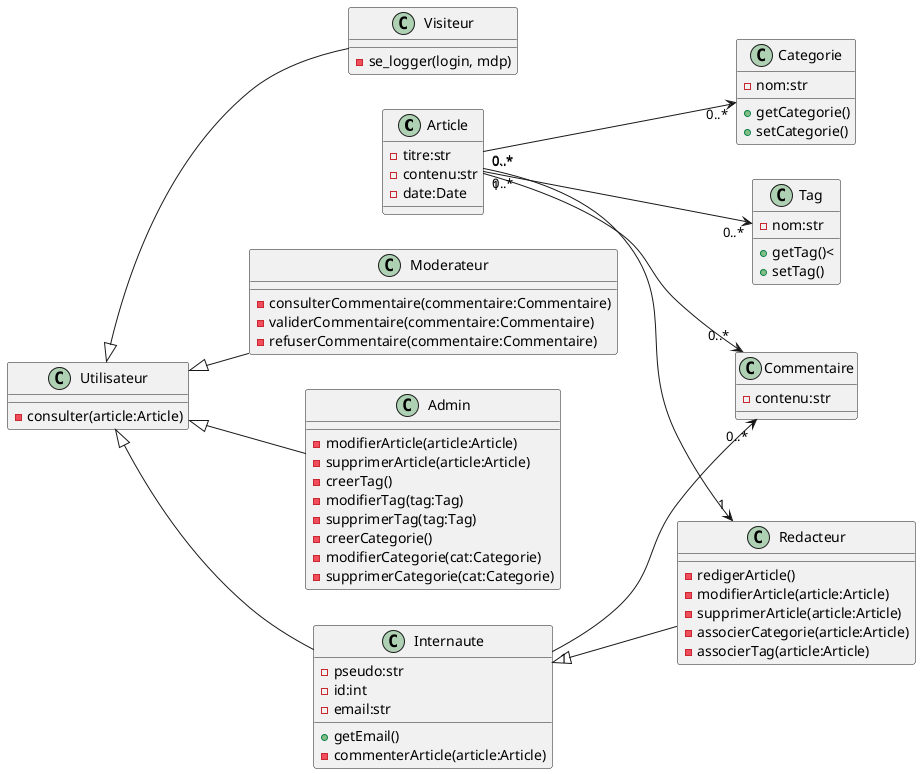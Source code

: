 @startuml Classe

class Article{
-titre:str 
-contenu:str
-date:Date
}

class Commentaire{
    -contenu:str
}

class Categorie{
    -nom:str
    +getCategorie()
    +setCategorie()
}

class Tag{
    -nom:str
    +getTag()<
    +setTag()
}

class Utilisateur{
    - consulter(article:Article)
}

class Visiteur extends Utilisateur{
    -se_logger(login, mdp)
}


class Internaute extends Utilisateur{
    - pseudo:str
    - id:int
    - email:str
    
    + getEmail()
    -commenterArticle(article:Article)
}

class Redacteur extends Internaute{
    - redigerArticle()
    - modifierArticle(article:Article)
    - supprimerArticle(article:Article)
    - associerCategorie(article:Article)
    - associerTag(article:Article)
}

class Moderateur extends Utilisateur{
    - consulterCommentaire(commentaire:Commentaire)
    - validerCommentaire(commentaire:Commentaire)
    - refuserCommentaire(commentaire:Commentaire)
}

class Admin extends Utilisateur{
    - modifierArticle(article:Article)
    - supprimerArticle(article:Article)
    - creerTag()
    - modifierTag(tag:Tag)
    - supprimerTag(tag:Tag)
    - creerCategorie()
    - modifierCategorie(cat:Categorie)
    - supprimerCategorie(cat:Categorie)
}

left to right direction
Article "0..*" --> "1" Redacteur
Article "1" --> "0..*" Commentaire
Article "0..*" --> "0..*" Tag
Article "0..*" --> "0..*" Categorie

Internaute "1" --> "0..*" Commentaire


@enduml